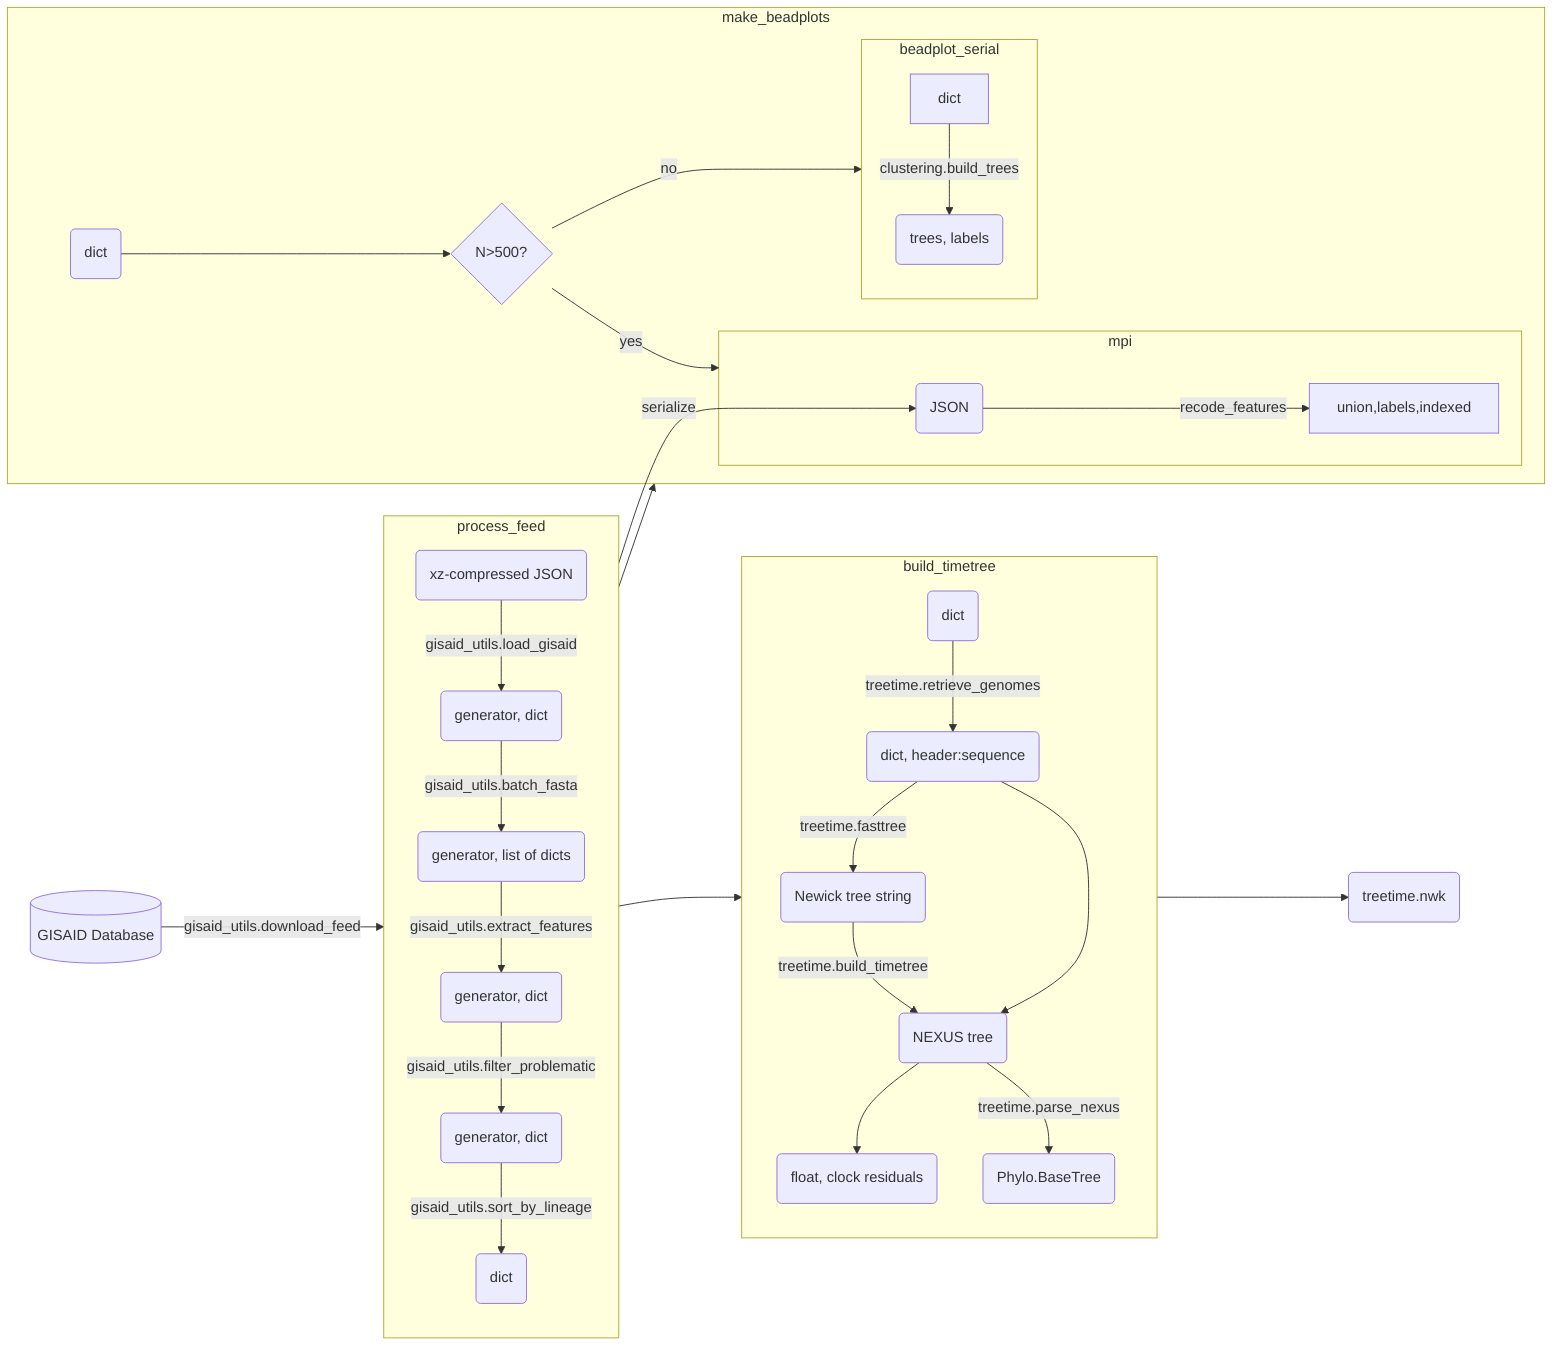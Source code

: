 %% This is a https://mermaid-js.github.io/ document
flowchart LR
  data[(GISAID Database)]

  %% download and parse data from GISAID
  subgraph process_feed
    direction TB
    xz(xz-compressed JSON)
    loader(generator, dict)
    xz-->|gisaid_utils.load_gisaid|loader
    batch(generator, list of dicts)
    loader-->|gisaid_utils.batch_fasta|batch
    features(generator, dict)
    batch-->|gisaid_utils.extract_features|features
    filtered(generator, dict)
    features-->|gisaid_utils.filter_problematic|filtered
    sorted(dict)
    filtered-->|gisaid_utils.sort_by_lineage|sorted
  end

  data-->|gisaid_utils.download_feed|process_feed
  bylineagejson(JSON)
  process_feed-->|serialize|bylineagejson
  process_feed-->build_timetree

  subgraph build_timetree
    direction TB
    by_lineage(dict)
    repgenomes(dict, header:sequence)
    by_lineage-->|treetime.retrieve_genomes|repgenomes
    newick(Newick tree string)
    repgenomes-->|treetime.fasttree|newick
    nexus(NEXUS tree)
    newick-->|treetime.build_timetree|nexus
    repgenomes-->nexus
    phylo(Phylo.BaseTree)
    residuals(float, clock residuals)
    nexus-->residuals
    nexus-->|treetime.parse_nexus|phylo
  end

  treetime.nwk(treetime.nwk)
  build_timetree-->treetime.nwk


  subgraph make_beadplots
    direction TB
    by_lineage2(dict)
    do_MPI{N>500?}
    by_lineage2-->do_MPI
    do_MPI-->|no|beadplot_serial
    subgraph beadplot_serial
      direction TB
      serial1(trees, labels)
      dict-->|clustering.build_trees|serial1
    end

    subgraph mpi
      direction TB
      bylineagejson-->|recode_features|union,labels,indexed
    end
    do_MPI-->|yes|mpi



  end
  process_feed-->make_beadplots